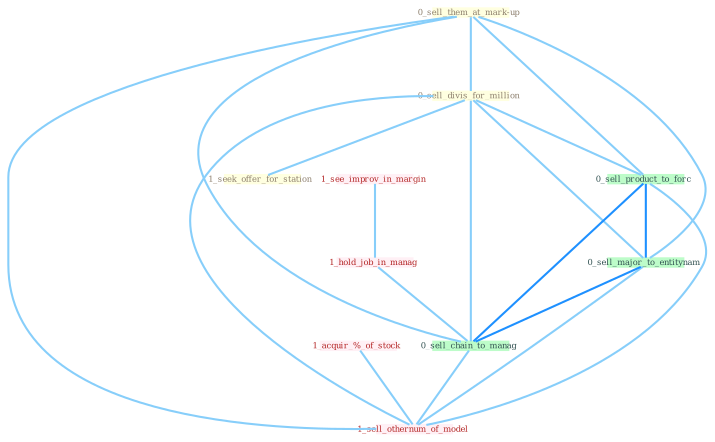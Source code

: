 Graph G{ 
    node
    [shape=polygon,style=filled,width=.5,height=.06,color="#BDFCC9",fixedsize=true,fontsize=4,
    fontcolor="#2f4f4f"];
    {node
    [color="#ffffe0", fontcolor="#8b7d6b"] "0_sell_them_at_mark-up " "0_sell_divis_for_million " "1_seek_offer_for_station "}
{node [color="#fff0f5", fontcolor="#b22222"] "1_see_improv_in_margin " "1_acquir_%_of_stock " "1_hold_job_in_manag " "1_sell_othernum_of_model "}
edge [color="#B0E2FF"];

	"0_sell_them_at_mark-up " -- "0_sell_divis_for_million " [w="1", color="#87cefa" ];
	"0_sell_them_at_mark-up " -- "0_sell_product_to_forc " [w="1", color="#87cefa" ];
	"0_sell_them_at_mark-up " -- "0_sell_major_to_entitynam " [w="1", color="#87cefa" ];
	"0_sell_them_at_mark-up " -- "0_sell_chain_to_manag " [w="1", color="#87cefa" ];
	"0_sell_them_at_mark-up " -- "1_sell_othernum_of_model " [w="1", color="#87cefa" ];
	"0_sell_divis_for_million " -- "1_seek_offer_for_station " [w="1", color="#87cefa" ];
	"0_sell_divis_for_million " -- "0_sell_product_to_forc " [w="1", color="#87cefa" ];
	"0_sell_divis_for_million " -- "0_sell_major_to_entitynam " [w="1", color="#87cefa" ];
	"0_sell_divis_for_million " -- "0_sell_chain_to_manag " [w="1", color="#87cefa" ];
	"0_sell_divis_for_million " -- "1_sell_othernum_of_model " [w="1", color="#87cefa" ];
	"1_see_improv_in_margin " -- "1_hold_job_in_manag " [w="1", color="#87cefa" ];
	"1_acquir_%_of_stock " -- "1_sell_othernum_of_model " [w="1", color="#87cefa" ];
	"1_hold_job_in_manag " -- "0_sell_chain_to_manag " [w="1", color="#87cefa" ];
	"0_sell_product_to_forc " -- "0_sell_major_to_entitynam " [w="2", color="#1e90ff" , len=0.8];
	"0_sell_product_to_forc " -- "0_sell_chain_to_manag " [w="2", color="#1e90ff" , len=0.8];
	"0_sell_product_to_forc " -- "1_sell_othernum_of_model " [w="1", color="#87cefa" ];
	"0_sell_major_to_entitynam " -- "0_sell_chain_to_manag " [w="2", color="#1e90ff" , len=0.8];
	"0_sell_major_to_entitynam " -- "1_sell_othernum_of_model " [w="1", color="#87cefa" ];
	"0_sell_chain_to_manag " -- "1_sell_othernum_of_model " [w="1", color="#87cefa" ];
}